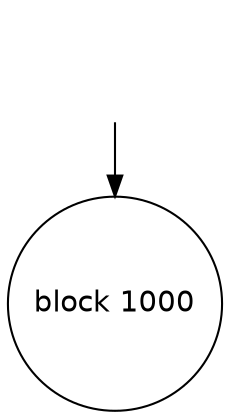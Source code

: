 digraph A {
    graph [fontname = "Helvetica"];
    node [fontname = "Helvetica",shape=circle];
    edge [fontname = "Helvetica"];

    null [style=invis];
    1000 [label="block 1000",width=0.8];
    null -> 1000;
}

digraph B {
    graph [fontname = "Helvetica"];
    node [fontname = "Helvetica",shape=circle];
    edge [fontname = "Helvetica"];

    null [style=invis];
    1000 [label="block 1000",width=0.8];
    1001 [label="block 1001\nspend UTXO",width=0.8];
    null -> 1000;
    1000 -> 1001;
}
digraph C {
    graph [fontname = "Helvetica"];
    node [fontname = "Helvetica",shape=circle];
    edge [fontname = "Helvetica"];
    null [style=invis];
    1000 [label="block 1000",width=0.8];
    1001 [label="block 1001\nspend UTXO",width=0.8];
    1002 [label="block 1002\n(conf 1)",width=0.8];
    1003 [label="block 1003\n(conf 2)",width=0.8];
    1004 [label="block 1004\n(conf 3)",width=0.8];
    null -> 1000;
    1000 -> 1001;
    1001 -> 1002;
    1002 -> 1003;
    1003 -> 1004;
}

digraph D {
    graph [fontname = "Helvetica"];
    node [fontname = "Helvetica",shape=circle];
    edge [fontname = "Helvetica"];
    null [style=invis];
    1000 [label="block 1000",width=0.8];
    1001 [label="block 1001\nspend UTXO",width=0.8];
    1002 [label="block 1002\n(conf 1)",width=0.8];
    1003 [label="block 1003\n(conf 2)",width=0.8];
    1004 [label="block 1004\n(conf 3)",width=0.8];
    bad [label="block 1001'\nspend UTXO\nelsewhere",width=0.8,color=red,fillcolor=lightgray,style=filled];
    null -> 1000;
    1000 -> 1001;
    1001 -> 1002;
    1002 -> 1003;
    1003 -> 1004;
    1000 -> bad;
}

digraph E {
    graph [fontname = "Helvetica"];
    node [fontname = "Helvetica",shape=circle];
    edge [fontname = "Helvetica"];
    null [style=invis];
    1000 [label="block 1000",width=0.8];
    1001 [label="block 1001\nspend UTXO",width=0.8];
    1002 [label="block 1002\n(conf 1)",width=0.8];
    1003 [label="block 1003\n(conf 2)",width=0.8];
    1004 [label="block 1004\n(conf 3)",width=0.8];
    a1002 [label="block 1002\nfrom 1001'\n(conf 1)",width=0.8];
    a1003 [label="block 1003\nfrom 1001'\n(conf 2)",width=0.8];
    a1004 [label="block 1004\nfrom 1001'\n(conf 3)",width=0.8];
    a1005 [label="block 1005\nfrom 1001'\n(conf 4)",width=0.8];
    bad [label="block 1001'\nspend UTXO\nelsewhere",width=0.8,color=red,fillcolor=lightgray,style=filled];
    null -> 1000;
    1000 -> 1001;
    1001 -> 1002;
    1002 -> 1003;
    1003 -> 1004;
    1000 -> bad;
    bad -> a1002;
    a1002 -> a1003;
    a1003 -> a1004
    a1004 -> a1005;
}

digraph F {
    graph [fontname = "Helvetica"];
    node [fontname = "Helvetica",shape=circle];
    edge [fontname = "Helvetica"];
    null [style=invis];
    1000 [label="block 1000",width=0.8];
    a1001 [label="block 1001\nversion 1",width=0.8];
    b1001 [label="block 1001\nversion 2",width=0.8];
    a1002 [label="block 1002\nversion 1",width=0.8];
    b1002 [label="block 1002\nversion 2",width=0.8];
    null -> 1000;
    1000 -> a1001;
    1000 -> b1001;
    a1001 -> a1002;
    b1001 -> b1002;
}

